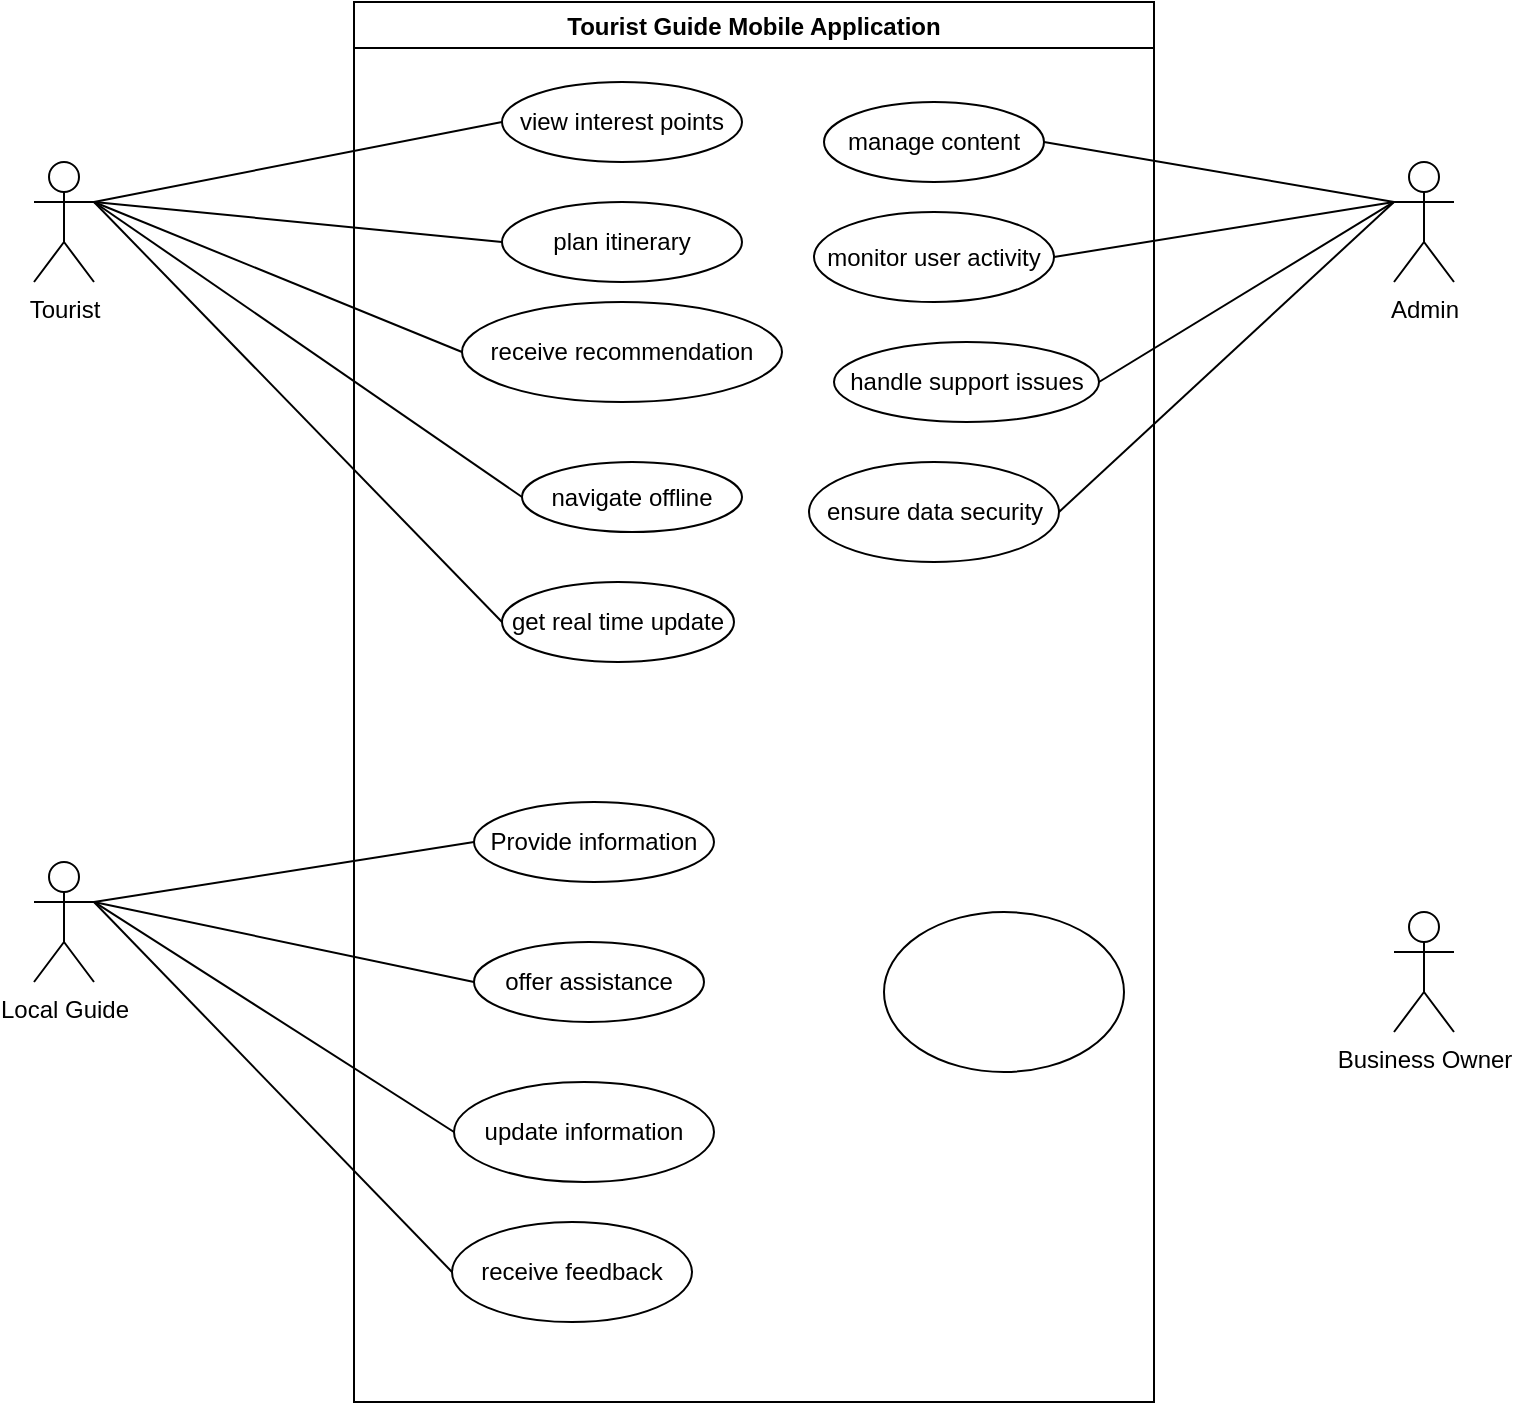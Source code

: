 <mxfile version="24.2.3" type="github">
  <diagram name="Page-1" id="qMmKzClURqZE4YXNun2Q">
    <mxGraphModel dx="1050" dy="557" grid="1" gridSize="10" guides="1" tooltips="1" connect="1" arrows="1" fold="1" page="1" pageScale="1" pageWidth="827" pageHeight="1169" math="0" shadow="0">
      <root>
        <mxCell id="0" />
        <mxCell id="1" parent="0" />
        <mxCell id="2ciM-f5u6z-tbXX4EQOi-1" value="Tourist Guide Mobile Application" style="swimlane;" vertex="1" parent="1">
          <mxGeometry x="220" y="130" width="400" height="700" as="geometry" />
        </mxCell>
        <mxCell id="2ciM-f5u6z-tbXX4EQOi-6" value="get real time update" style="ellipse;whiteSpace=wrap;html=1;" vertex="1" parent="2ciM-f5u6z-tbXX4EQOi-1">
          <mxGeometry x="74" y="290" width="116" height="40" as="geometry" />
        </mxCell>
        <mxCell id="2ciM-f5u6z-tbXX4EQOi-12" value="handle support issues" style="ellipse;whiteSpace=wrap;html=1;" vertex="1" parent="2ciM-f5u6z-tbXX4EQOi-1">
          <mxGeometry x="240" y="170" width="132.5" height="40" as="geometry" />
        </mxCell>
        <mxCell id="2ciM-f5u6z-tbXX4EQOi-11" value="Provide information" style="ellipse;whiteSpace=wrap;html=1;" vertex="1" parent="2ciM-f5u6z-tbXX4EQOi-1">
          <mxGeometry x="60" y="400" width="120" height="40" as="geometry" />
        </mxCell>
        <mxCell id="2ciM-f5u6z-tbXX4EQOi-10" value="receive recommendation" style="ellipse;whiteSpace=wrap;html=1;" vertex="1" parent="2ciM-f5u6z-tbXX4EQOi-1">
          <mxGeometry x="54" y="150" width="160" height="50" as="geometry" />
        </mxCell>
        <mxCell id="2ciM-f5u6z-tbXX4EQOi-9" value="navigate offline" style="ellipse;whiteSpace=wrap;html=1;" vertex="1" parent="2ciM-f5u6z-tbXX4EQOi-1">
          <mxGeometry x="84" y="230" width="110" height="35" as="geometry" />
        </mxCell>
        <mxCell id="2ciM-f5u6z-tbXX4EQOi-8" value="plan itinerary" style="ellipse;whiteSpace=wrap;html=1;" vertex="1" parent="2ciM-f5u6z-tbXX4EQOi-1">
          <mxGeometry x="74" y="100" width="120" height="40" as="geometry" />
        </mxCell>
        <mxCell id="2ciM-f5u6z-tbXX4EQOi-7" value="view interest points" style="ellipse;whiteSpace=wrap;html=1;" vertex="1" parent="2ciM-f5u6z-tbXX4EQOi-1">
          <mxGeometry x="74" y="40" width="120" height="40" as="geometry" />
        </mxCell>
        <mxCell id="2ciM-f5u6z-tbXX4EQOi-20" value="offer assistance" style="ellipse;whiteSpace=wrap;html=1;" vertex="1" parent="2ciM-f5u6z-tbXX4EQOi-1">
          <mxGeometry x="60" y="470" width="115" height="40" as="geometry" />
        </mxCell>
        <mxCell id="2ciM-f5u6z-tbXX4EQOi-19" value="update information" style="ellipse;whiteSpace=wrap;html=1;" vertex="1" parent="2ciM-f5u6z-tbXX4EQOi-1">
          <mxGeometry x="50" y="540" width="130" height="50" as="geometry" />
        </mxCell>
        <mxCell id="2ciM-f5u6z-tbXX4EQOi-18" value="receive feedback" style="ellipse;whiteSpace=wrap;html=1;" vertex="1" parent="2ciM-f5u6z-tbXX4EQOi-1">
          <mxGeometry x="49" y="610" width="120" height="50" as="geometry" />
        </mxCell>
        <mxCell id="2ciM-f5u6z-tbXX4EQOi-28" value="manage content" style="ellipse;whiteSpace=wrap;html=1;" vertex="1" parent="2ciM-f5u6z-tbXX4EQOi-1">
          <mxGeometry x="235" y="50" width="110" height="40" as="geometry" />
        </mxCell>
        <mxCell id="2ciM-f5u6z-tbXX4EQOi-27" value="monitor user activity" style="ellipse;whiteSpace=wrap;html=1;" vertex="1" parent="2ciM-f5u6z-tbXX4EQOi-1">
          <mxGeometry x="230" y="105" width="120" height="45" as="geometry" />
        </mxCell>
        <mxCell id="2ciM-f5u6z-tbXX4EQOi-26" value="" style="ellipse;whiteSpace=wrap;html=1;" vertex="1" parent="2ciM-f5u6z-tbXX4EQOi-1">
          <mxGeometry x="265" y="455" width="120" height="80" as="geometry" />
        </mxCell>
        <mxCell id="2ciM-f5u6z-tbXX4EQOi-25" value="ensure data security" style="ellipse;whiteSpace=wrap;html=1;" vertex="1" parent="2ciM-f5u6z-tbXX4EQOi-1">
          <mxGeometry x="227.5" y="230" width="125" height="50" as="geometry" />
        </mxCell>
        <mxCell id="2ciM-f5u6z-tbXX4EQOi-2" value="Tourist" style="shape=umlActor;verticalLabelPosition=bottom;verticalAlign=top;html=1;" vertex="1" parent="1">
          <mxGeometry x="60" y="210" width="30" height="60" as="geometry" />
        </mxCell>
        <mxCell id="2ciM-f5u6z-tbXX4EQOi-3" value="Local Guide" style="shape=umlActor;verticalLabelPosition=bottom;verticalAlign=top;html=1;" vertex="1" parent="1">
          <mxGeometry x="60" y="560" width="30" height="60" as="geometry" />
        </mxCell>
        <mxCell id="2ciM-f5u6z-tbXX4EQOi-4" value="Business Owner" style="shape=umlActor;verticalLabelPosition=bottom;verticalAlign=top;html=1;" vertex="1" parent="1">
          <mxGeometry x="740" y="585" width="30" height="60" as="geometry" />
        </mxCell>
        <mxCell id="2ciM-f5u6z-tbXX4EQOi-5" value="Admin" style="shape=umlActor;verticalLabelPosition=bottom;verticalAlign=top;html=1;" vertex="1" parent="1">
          <mxGeometry x="740" y="210" width="30" height="60" as="geometry" />
        </mxCell>
        <mxCell id="2ciM-f5u6z-tbXX4EQOi-13" value="" style="endArrow=none;html=1;rounded=0;exitX=1;exitY=0.333;exitDx=0;exitDy=0;exitPerimeter=0;entryX=0;entryY=0.5;entryDx=0;entryDy=0;" edge="1" parent="1" source="2ciM-f5u6z-tbXX4EQOi-2" target="2ciM-f5u6z-tbXX4EQOi-7">
          <mxGeometry width="50" height="50" relative="1" as="geometry">
            <mxPoint x="120" y="290" as="sourcePoint" />
            <mxPoint x="170" y="240" as="targetPoint" />
          </mxGeometry>
        </mxCell>
        <mxCell id="2ciM-f5u6z-tbXX4EQOi-14" value="" style="endArrow=none;html=1;rounded=0;exitX=1;exitY=0.333;exitDx=0;exitDy=0;exitPerimeter=0;entryX=0;entryY=0.5;entryDx=0;entryDy=0;" edge="1" parent="1" source="2ciM-f5u6z-tbXX4EQOi-2" target="2ciM-f5u6z-tbXX4EQOi-8">
          <mxGeometry width="50" height="50" relative="1" as="geometry">
            <mxPoint x="120" y="300" as="sourcePoint" />
            <mxPoint x="170" y="250" as="targetPoint" />
          </mxGeometry>
        </mxCell>
        <mxCell id="2ciM-f5u6z-tbXX4EQOi-15" value="" style="endArrow=none;html=1;rounded=0;exitX=1;exitY=0.333;exitDx=0;exitDy=0;exitPerimeter=0;entryX=0;entryY=0.5;entryDx=0;entryDy=0;" edge="1" parent="1" source="2ciM-f5u6z-tbXX4EQOi-2" target="2ciM-f5u6z-tbXX4EQOi-10">
          <mxGeometry width="50" height="50" relative="1" as="geometry">
            <mxPoint x="140" y="360" as="sourcePoint" />
            <mxPoint x="190" y="310" as="targetPoint" />
          </mxGeometry>
        </mxCell>
        <mxCell id="2ciM-f5u6z-tbXX4EQOi-16" value="" style="endArrow=none;html=1;rounded=0;exitX=1;exitY=0.333;exitDx=0;exitDy=0;exitPerimeter=0;entryX=0;entryY=0.5;entryDx=0;entryDy=0;" edge="1" parent="1" source="2ciM-f5u6z-tbXX4EQOi-2" target="2ciM-f5u6z-tbXX4EQOi-9">
          <mxGeometry width="50" height="50" relative="1" as="geometry">
            <mxPoint x="110" y="380" as="sourcePoint" />
            <mxPoint x="270" y="360" as="targetPoint" />
          </mxGeometry>
        </mxCell>
        <mxCell id="2ciM-f5u6z-tbXX4EQOi-17" value="" style="endArrow=none;html=1;rounded=0;exitX=1;exitY=0.333;exitDx=0;exitDy=0;exitPerimeter=0;entryX=0;entryY=0.5;entryDx=0;entryDy=0;" edge="1" parent="1" source="2ciM-f5u6z-tbXX4EQOi-2" target="2ciM-f5u6z-tbXX4EQOi-6">
          <mxGeometry width="50" height="50" relative="1" as="geometry">
            <mxPoint x="100" y="240" as="sourcePoint" />
            <mxPoint x="314" y="388" as="targetPoint" />
          </mxGeometry>
        </mxCell>
        <mxCell id="2ciM-f5u6z-tbXX4EQOi-21" value="" style="endArrow=none;html=1;rounded=0;exitX=1;exitY=0.333;exitDx=0;exitDy=0;exitPerimeter=0;entryX=0;entryY=0.5;entryDx=0;entryDy=0;" edge="1" parent="1" source="2ciM-f5u6z-tbXX4EQOi-3" target="2ciM-f5u6z-tbXX4EQOi-11">
          <mxGeometry width="50" height="50" relative="1" as="geometry">
            <mxPoint x="150" y="630" as="sourcePoint" />
            <mxPoint x="200" y="580" as="targetPoint" />
          </mxGeometry>
        </mxCell>
        <mxCell id="2ciM-f5u6z-tbXX4EQOi-22" value="" style="endArrow=none;html=1;rounded=0;exitX=1;exitY=0.333;exitDx=0;exitDy=0;exitPerimeter=0;entryX=0;entryY=0.5;entryDx=0;entryDy=0;" edge="1" parent="1" source="2ciM-f5u6z-tbXX4EQOi-3" target="2ciM-f5u6z-tbXX4EQOi-20">
          <mxGeometry width="50" height="50" relative="1" as="geometry">
            <mxPoint x="160" y="640" as="sourcePoint" />
            <mxPoint x="210" y="590" as="targetPoint" />
          </mxGeometry>
        </mxCell>
        <mxCell id="2ciM-f5u6z-tbXX4EQOi-23" value="" style="endArrow=none;html=1;rounded=0;exitX=1;exitY=0.333;exitDx=0;exitDy=0;exitPerimeter=0;entryX=0;entryY=0.5;entryDx=0;entryDy=0;" edge="1" parent="1" source="2ciM-f5u6z-tbXX4EQOi-3" target="2ciM-f5u6z-tbXX4EQOi-19">
          <mxGeometry width="50" height="50" relative="1" as="geometry">
            <mxPoint x="170" y="650" as="sourcePoint" />
            <mxPoint x="220" y="600" as="targetPoint" />
          </mxGeometry>
        </mxCell>
        <mxCell id="2ciM-f5u6z-tbXX4EQOi-24" value="" style="endArrow=none;html=1;rounded=0;exitX=1;exitY=0.333;exitDx=0;exitDy=0;exitPerimeter=0;entryX=0;entryY=0.5;entryDx=0;entryDy=0;" edge="1" parent="1" source="2ciM-f5u6z-tbXX4EQOi-3" target="2ciM-f5u6z-tbXX4EQOi-18">
          <mxGeometry width="50" height="50" relative="1" as="geometry">
            <mxPoint x="160" y="700" as="sourcePoint" />
            <mxPoint x="210" y="650" as="targetPoint" />
          </mxGeometry>
        </mxCell>
        <mxCell id="2ciM-f5u6z-tbXX4EQOi-29" value="" style="endArrow=none;html=1;rounded=0;exitX=1;exitY=0.5;exitDx=0;exitDy=0;entryX=0;entryY=0.333;entryDx=0;entryDy=0;entryPerimeter=0;" edge="1" parent="1" source="2ciM-f5u6z-tbXX4EQOi-28" target="2ciM-f5u6z-tbXX4EQOi-5">
          <mxGeometry width="50" height="50" relative="1" as="geometry">
            <mxPoint x="630" y="270" as="sourcePoint" />
            <mxPoint x="680" y="220" as="targetPoint" />
          </mxGeometry>
        </mxCell>
        <mxCell id="2ciM-f5u6z-tbXX4EQOi-30" value="" style="endArrow=none;html=1;rounded=0;exitX=1;exitY=0.5;exitDx=0;exitDy=0;entryX=0;entryY=0.333;entryDx=0;entryDy=0;entryPerimeter=0;" edge="1" parent="1" source="2ciM-f5u6z-tbXX4EQOi-27" target="2ciM-f5u6z-tbXX4EQOi-5">
          <mxGeometry width="50" height="50" relative="1" as="geometry">
            <mxPoint x="640" y="300" as="sourcePoint" />
            <mxPoint x="690" y="250" as="targetPoint" />
          </mxGeometry>
        </mxCell>
        <mxCell id="2ciM-f5u6z-tbXX4EQOi-31" value="" style="endArrow=none;html=1;rounded=0;exitX=1;exitY=0.5;exitDx=0;exitDy=0;entryX=0;entryY=0.333;entryDx=0;entryDy=0;entryPerimeter=0;" edge="1" parent="1" source="2ciM-f5u6z-tbXX4EQOi-12" target="2ciM-f5u6z-tbXX4EQOi-5">
          <mxGeometry width="50" height="50" relative="1" as="geometry">
            <mxPoint x="650" y="310" as="sourcePoint" />
            <mxPoint x="700" y="260" as="targetPoint" />
          </mxGeometry>
        </mxCell>
        <mxCell id="2ciM-f5u6z-tbXX4EQOi-32" value="" style="endArrow=none;html=1;rounded=0;exitX=1;exitY=0.5;exitDx=0;exitDy=0;entryX=0;entryY=0.333;entryDx=0;entryDy=0;entryPerimeter=0;" edge="1" parent="1" source="2ciM-f5u6z-tbXX4EQOi-25" target="2ciM-f5u6z-tbXX4EQOi-5">
          <mxGeometry width="50" height="50" relative="1" as="geometry">
            <mxPoint x="650" y="320" as="sourcePoint" />
            <mxPoint x="700" y="270" as="targetPoint" />
          </mxGeometry>
        </mxCell>
      </root>
    </mxGraphModel>
  </diagram>
</mxfile>

